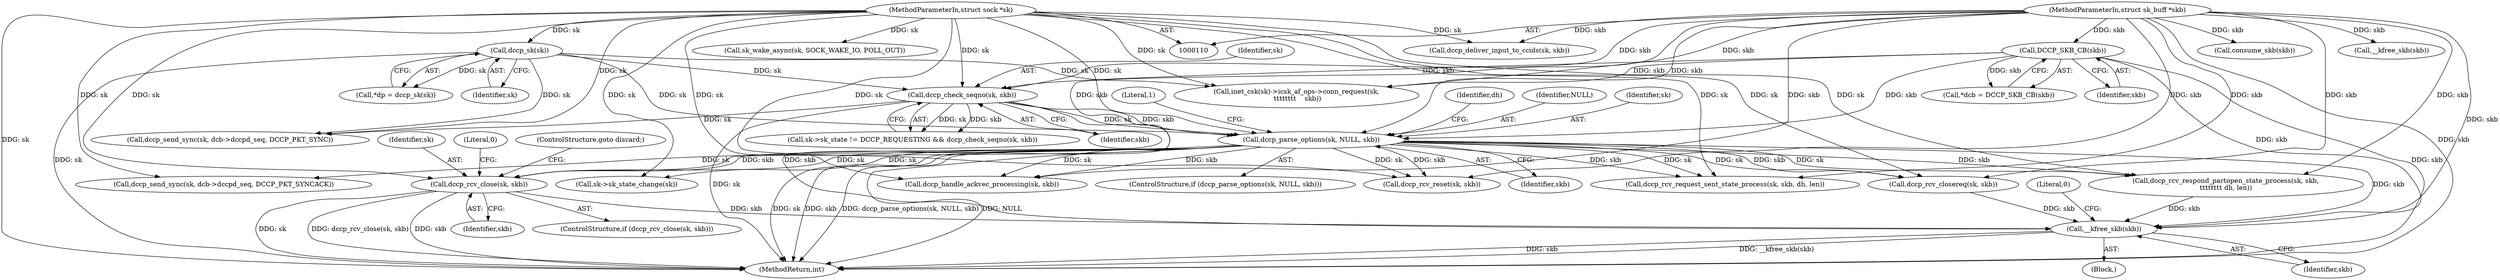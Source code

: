 digraph "0_linux_5edabca9d4cff7f1f2b68f0bac55ef99d9798ba4@API" {
"1000289" [label="(Call,dccp_rcv_close(sk, skb))"];
"1000247" [label="(Call,dccp_parse_options(sk, NULL, skb))"];
"1000198" [label="(Call,dccp_check_seqno(sk, skb))"];
"1000119" [label="(Call,dccp_sk(sk))"];
"1000111" [label="(MethodParameterIn,struct sock *sk)"];
"1000124" [label="(Call,DCCP_SKB_CB(skb))"];
"1000112" [label="(MethodParameterIn,struct sk_buff *skb)"];
"1000379" [label="(Call,__kfree_skb(skb))"];
"1000288" [label="(ControlStructure,if (dccp_rcv_close(sk, skb)))"];
"1000380" [label="(Identifier,skb)"];
"1000200" [label="(Identifier,skb)"];
"1000377" [label="(Block,)"];
"1000322" [label="(Call,dccp_deliver_input_to_ccids(sk, skb))"];
"1000124" [label="(Call,DCCP_SKB_CB(skb))"];
"1000198" [label="(Call,dccp_check_seqno(sk, skb))"];
"1000256" [label="(Identifier,dh)"];
"1000119" [label="(Call,dccp_sk(sk))"];
"1000383" [label="(MethodReturn,int)"];
"1000319" [label="(Call,dccp_handle_ackvec_processing(sk, skb))"];
"1000246" [label="(ControlStructure,if (dccp_parse_options(sk, NULL, skb)))"];
"1000158" [label="(Call,consume_skb(skb))"];
"1000249" [label="(Identifier,NULL)"];
"1000120" [label="(Identifier,sk)"];
"1000290" [label="(Identifier,sk)"];
"1000291" [label="(Identifier,skb)"];
"1000367" [label="(Call,dccp_send_sync(sk, dcb->dccpd_seq, DCCP_PKT_SYNCACK))"];
"1000239" [label="(Call,dccp_send_sync(sk, dcb->dccpd_seq, DCCP_PKT_SYNC))"];
"1000111" [label="(MethodParameterIn,struct sock *sk)"];
"1000192" [label="(Call,sk->sk_state != DCCP_REQUESTING && dccp_check_seqno(sk, skb))"];
"1000247" [label="(Call,dccp_parse_options(sk, NULL, skb))"];
"1000117" [label="(Call,*dp = dccp_sk(sk))"];
"1000289" [label="(Call,dccp_rcv_close(sk, skb))"];
"1000353" [label="(Call,sk_wake_async(sk, SOCK_WAKE_IO, POLL_OUT))"];
"1000379" [label="(Call,__kfree_skb(skb))"];
"1000260" [label="(Call,dccp_rcv_reset(sk, skb))"];
"1000250" [label="(Identifier,skb)"];
"1000122" [label="(Call,*dcb = DCCP_SKB_CB(skb))"];
"1000125" [label="(Identifier,skb)"];
"1000248" [label="(Identifier,sk)"];
"1000199" [label="(Identifier,sk)"];
"1000293" [label="(Literal,0)"];
"1000351" [label="(Call,sk->sk_state_change(sk))"];
"1000294" [label="(ControlStructure,goto discard;)"];
"1000112" [label="(MethodParameterIn,struct sk_buff *skb)"];
"1000274" [label="(Call,dccp_rcv_closereq(sk, skb))"];
"1000382" [label="(Literal,0)"];
"1000252" [label="(Literal,1)"];
"1000328" [label="(Call,dccp_rcv_respond_partopen_state_process(sk, skb,\n\t\t\t\t\t\t\t\t dh, len))"];
"1000314" [label="(Call,__kfree_skb(skb))"];
"1000152" [label="(Call,inet_csk(sk)->icsk_af_ops->conn_request(sk,\n \t\t\t\t\t\t\t\t    skb))"];
"1000303" [label="(Call,dccp_rcv_request_sent_state_process(sk, skb, dh, len))"];
"1000289" -> "1000288"  [label="AST: "];
"1000289" -> "1000291"  [label="CFG: "];
"1000290" -> "1000289"  [label="AST: "];
"1000291" -> "1000289"  [label="AST: "];
"1000293" -> "1000289"  [label="CFG: "];
"1000294" -> "1000289"  [label="CFG: "];
"1000289" -> "1000383"  [label="DDG: skb"];
"1000289" -> "1000383"  [label="DDG: sk"];
"1000289" -> "1000383"  [label="DDG: dccp_rcv_close(sk, skb)"];
"1000247" -> "1000289"  [label="DDG: sk"];
"1000247" -> "1000289"  [label="DDG: skb"];
"1000111" -> "1000289"  [label="DDG: sk"];
"1000112" -> "1000289"  [label="DDG: skb"];
"1000289" -> "1000379"  [label="DDG: skb"];
"1000247" -> "1000246"  [label="AST: "];
"1000247" -> "1000250"  [label="CFG: "];
"1000248" -> "1000247"  [label="AST: "];
"1000249" -> "1000247"  [label="AST: "];
"1000250" -> "1000247"  [label="AST: "];
"1000252" -> "1000247"  [label="CFG: "];
"1000256" -> "1000247"  [label="CFG: "];
"1000247" -> "1000383"  [label="DDG: sk"];
"1000247" -> "1000383"  [label="DDG: skb"];
"1000247" -> "1000383"  [label="DDG: dccp_parse_options(sk, NULL, skb)"];
"1000247" -> "1000383"  [label="DDG: NULL"];
"1000198" -> "1000247"  [label="DDG: sk"];
"1000198" -> "1000247"  [label="DDG: skb"];
"1000119" -> "1000247"  [label="DDG: sk"];
"1000111" -> "1000247"  [label="DDG: sk"];
"1000124" -> "1000247"  [label="DDG: skb"];
"1000112" -> "1000247"  [label="DDG: skb"];
"1000247" -> "1000260"  [label="DDG: sk"];
"1000247" -> "1000260"  [label="DDG: skb"];
"1000247" -> "1000274"  [label="DDG: sk"];
"1000247" -> "1000274"  [label="DDG: skb"];
"1000247" -> "1000303"  [label="DDG: sk"];
"1000247" -> "1000303"  [label="DDG: skb"];
"1000247" -> "1000319"  [label="DDG: sk"];
"1000247" -> "1000319"  [label="DDG: skb"];
"1000247" -> "1000328"  [label="DDG: sk"];
"1000247" -> "1000328"  [label="DDG: skb"];
"1000247" -> "1000351"  [label="DDG: sk"];
"1000247" -> "1000367"  [label="DDG: sk"];
"1000247" -> "1000379"  [label="DDG: skb"];
"1000198" -> "1000192"  [label="AST: "];
"1000198" -> "1000200"  [label="CFG: "];
"1000199" -> "1000198"  [label="AST: "];
"1000200" -> "1000198"  [label="AST: "];
"1000192" -> "1000198"  [label="CFG: "];
"1000198" -> "1000383"  [label="DDG: sk"];
"1000198" -> "1000192"  [label="DDG: sk"];
"1000198" -> "1000192"  [label="DDG: skb"];
"1000119" -> "1000198"  [label="DDG: sk"];
"1000111" -> "1000198"  [label="DDG: sk"];
"1000124" -> "1000198"  [label="DDG: skb"];
"1000112" -> "1000198"  [label="DDG: skb"];
"1000198" -> "1000239"  [label="DDG: sk"];
"1000198" -> "1000379"  [label="DDG: skb"];
"1000119" -> "1000117"  [label="AST: "];
"1000119" -> "1000120"  [label="CFG: "];
"1000120" -> "1000119"  [label="AST: "];
"1000117" -> "1000119"  [label="CFG: "];
"1000119" -> "1000383"  [label="DDG: sk"];
"1000119" -> "1000117"  [label="DDG: sk"];
"1000111" -> "1000119"  [label="DDG: sk"];
"1000119" -> "1000152"  [label="DDG: sk"];
"1000119" -> "1000239"  [label="DDG: sk"];
"1000111" -> "1000110"  [label="AST: "];
"1000111" -> "1000383"  [label="DDG: sk"];
"1000111" -> "1000152"  [label="DDG: sk"];
"1000111" -> "1000239"  [label="DDG: sk"];
"1000111" -> "1000260"  [label="DDG: sk"];
"1000111" -> "1000274"  [label="DDG: sk"];
"1000111" -> "1000303"  [label="DDG: sk"];
"1000111" -> "1000319"  [label="DDG: sk"];
"1000111" -> "1000322"  [label="DDG: sk"];
"1000111" -> "1000328"  [label="DDG: sk"];
"1000111" -> "1000351"  [label="DDG: sk"];
"1000111" -> "1000353"  [label="DDG: sk"];
"1000111" -> "1000367"  [label="DDG: sk"];
"1000124" -> "1000122"  [label="AST: "];
"1000124" -> "1000125"  [label="CFG: "];
"1000125" -> "1000124"  [label="AST: "];
"1000122" -> "1000124"  [label="CFG: "];
"1000124" -> "1000383"  [label="DDG: skb"];
"1000124" -> "1000122"  [label="DDG: skb"];
"1000112" -> "1000124"  [label="DDG: skb"];
"1000124" -> "1000152"  [label="DDG: skb"];
"1000124" -> "1000379"  [label="DDG: skb"];
"1000112" -> "1000110"  [label="AST: "];
"1000112" -> "1000383"  [label="DDG: skb"];
"1000112" -> "1000152"  [label="DDG: skb"];
"1000112" -> "1000158"  [label="DDG: skb"];
"1000112" -> "1000260"  [label="DDG: skb"];
"1000112" -> "1000274"  [label="DDG: skb"];
"1000112" -> "1000303"  [label="DDG: skb"];
"1000112" -> "1000314"  [label="DDG: skb"];
"1000112" -> "1000319"  [label="DDG: skb"];
"1000112" -> "1000322"  [label="DDG: skb"];
"1000112" -> "1000328"  [label="DDG: skb"];
"1000112" -> "1000379"  [label="DDG: skb"];
"1000379" -> "1000377"  [label="AST: "];
"1000379" -> "1000380"  [label="CFG: "];
"1000380" -> "1000379"  [label="AST: "];
"1000382" -> "1000379"  [label="CFG: "];
"1000379" -> "1000383"  [label="DDG: skb"];
"1000379" -> "1000383"  [label="DDG: __kfree_skb(skb)"];
"1000328" -> "1000379"  [label="DDG: skb"];
"1000274" -> "1000379"  [label="DDG: skb"];
}
